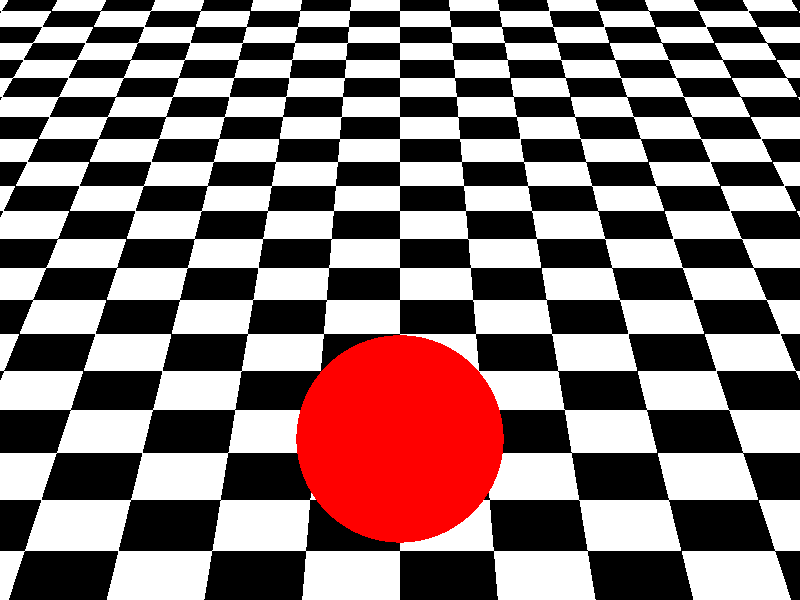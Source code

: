 #include "colors.inc"
#include "shapes.inc"
camera{
  location < 0,10,-20>
  look_at <0,0,0>
  angle 25
}
light_source{<2,5,-3> color White}
light_source{<-5,15,-30> color White}    
object {
  Plane_XZ
  pigment{checker color White color Black}
  translate<0,-1,0>
}
object {
  Sphere
  pigment {Red}
  translate <0,1,clock*10-5>
}